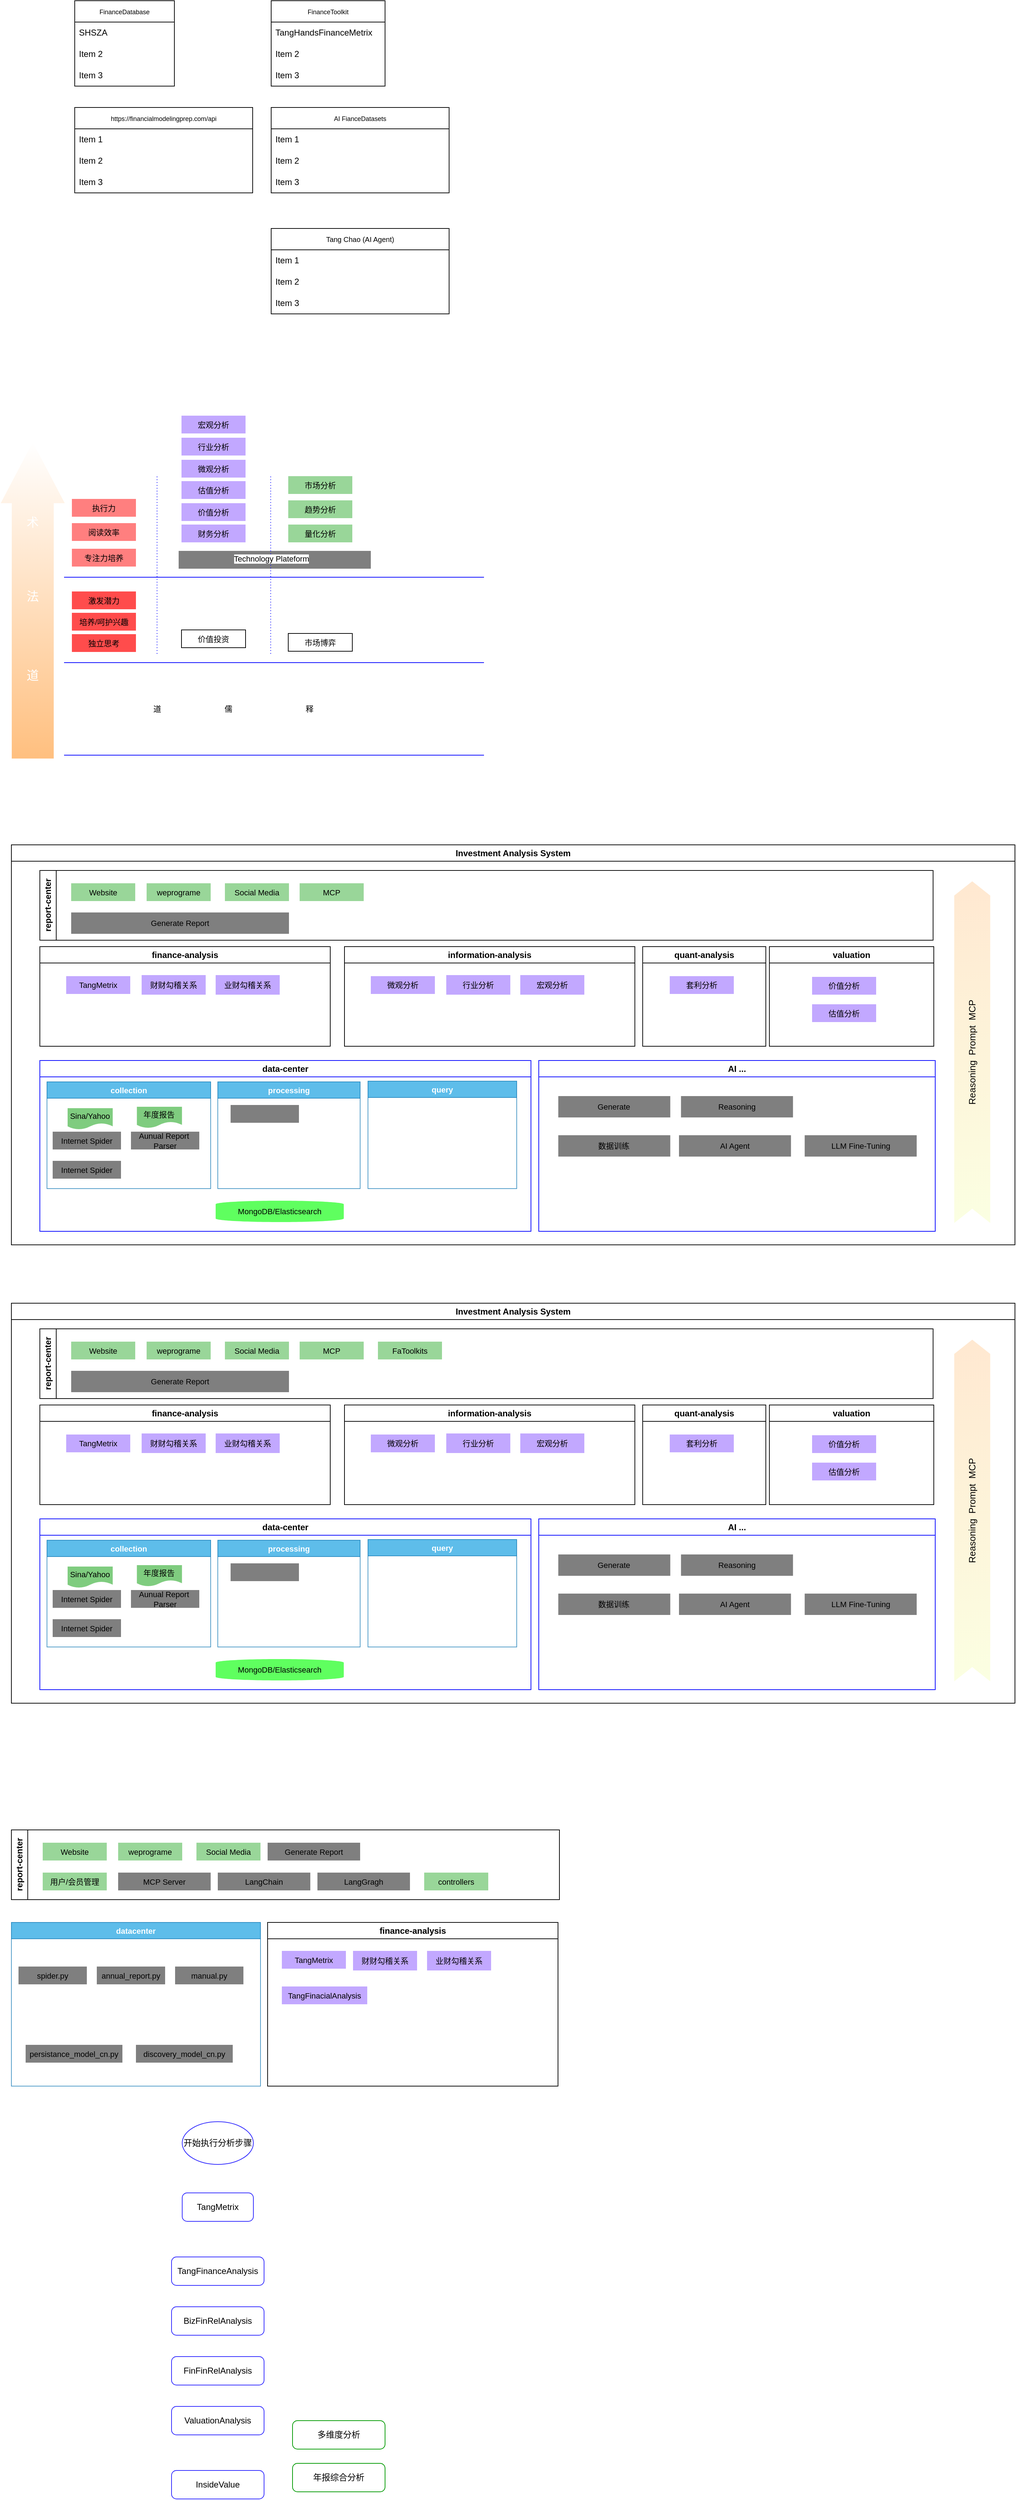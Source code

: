 <mxfile version="26.2.13">
  <diagram name="Page-1" id="p5Vlnfeph_4ecEH69Lou">
    <mxGraphModel dx="2068" dy="1209" grid="1" gridSize="10" guides="1" tooltips="1" connect="1" arrows="1" fold="1" page="1" pageScale="1" pageWidth="827" pageHeight="1169" math="0" shadow="0">
      <root>
        <mxCell id="0" />
        <mxCell id="1" parent="0" />
        <mxCell id="Bk_88yXPKeUc84P1oWuD-23" value="" style="shape=singleArrow;direction=north;whiteSpace=wrap;html=1;arrowWidth=0.655;arrowSize=0.193;gradientColor=#FF8000;gradientDirection=west;strokeColor=none;opacity=50;fontStyle=0;fontSize=11;" parent="1" vertex="1">
          <mxGeometry x="60" y="1030.25" width="90" height="444.5" as="geometry" />
        </mxCell>
        <mxCell id="jDIRBAOKGbZfVadsLhbx-2" value="&lt;span style=&quot;font-size: 9px; text-wrap-mode: nowrap;&quot;&gt;FinanceDatabase&lt;/span&gt;" style="swimlane;fontStyle=0;childLayout=stackLayout;horizontal=1;startSize=30;horizontalStack=0;resizeParent=1;resizeParentMax=0;resizeLast=0;collapsible=1;marginBottom=0;whiteSpace=wrap;html=1;" parent="1" vertex="1">
          <mxGeometry x="164" y="410" width="140" height="120" as="geometry" />
        </mxCell>
        <mxCell id="jDIRBAOKGbZfVadsLhbx-3" value="SHSZA" style="text;strokeColor=none;fillColor=none;align=left;verticalAlign=middle;spacingLeft=4;spacingRight=4;overflow=hidden;points=[[0,0.5],[1,0.5]];portConstraint=eastwest;rotatable=0;whiteSpace=wrap;html=1;" parent="jDIRBAOKGbZfVadsLhbx-2" vertex="1">
          <mxGeometry y="30" width="140" height="30" as="geometry" />
        </mxCell>
        <mxCell id="jDIRBAOKGbZfVadsLhbx-4" value="Item 2" style="text;strokeColor=none;fillColor=none;align=left;verticalAlign=middle;spacingLeft=4;spacingRight=4;overflow=hidden;points=[[0,0.5],[1,0.5]];portConstraint=eastwest;rotatable=0;whiteSpace=wrap;html=1;" parent="jDIRBAOKGbZfVadsLhbx-2" vertex="1">
          <mxGeometry y="60" width="140" height="30" as="geometry" />
        </mxCell>
        <mxCell id="jDIRBAOKGbZfVadsLhbx-5" value="Item 3" style="text;strokeColor=none;fillColor=none;align=left;verticalAlign=middle;spacingLeft=4;spacingRight=4;overflow=hidden;points=[[0,0.5],[1,0.5]];portConstraint=eastwest;rotatable=0;whiteSpace=wrap;html=1;" parent="jDIRBAOKGbZfVadsLhbx-2" vertex="1">
          <mxGeometry y="90" width="140" height="30" as="geometry" />
        </mxCell>
        <mxCell id="jDIRBAOKGbZfVadsLhbx-6" value="&lt;span style=&quot;font-size: 9px; text-wrap-mode: nowrap;&quot;&gt;FinanceToolkit&lt;/span&gt;" style="swimlane;fontStyle=0;childLayout=stackLayout;horizontal=1;startSize=30;horizontalStack=0;resizeParent=1;resizeParentMax=0;resizeLast=0;collapsible=1;marginBottom=0;whiteSpace=wrap;html=1;" parent="1" vertex="1">
          <mxGeometry x="440" y="410" width="160" height="120" as="geometry">
            <mxRectangle x="400" y="380" width="100" height="30" as="alternateBounds" />
          </mxGeometry>
        </mxCell>
        <mxCell id="jDIRBAOKGbZfVadsLhbx-7" value="TangHandsFinanceMetrix" style="text;strokeColor=none;fillColor=none;align=left;verticalAlign=middle;spacingLeft=4;spacingRight=4;overflow=hidden;points=[[0,0.5],[1,0.5]];portConstraint=eastwest;rotatable=0;whiteSpace=wrap;html=1;" parent="jDIRBAOKGbZfVadsLhbx-6" vertex="1">
          <mxGeometry y="30" width="160" height="30" as="geometry" />
        </mxCell>
        <mxCell id="jDIRBAOKGbZfVadsLhbx-8" value="Item 2" style="text;strokeColor=none;fillColor=none;align=left;verticalAlign=middle;spacingLeft=4;spacingRight=4;overflow=hidden;points=[[0,0.5],[1,0.5]];portConstraint=eastwest;rotatable=0;whiteSpace=wrap;html=1;" parent="jDIRBAOKGbZfVadsLhbx-6" vertex="1">
          <mxGeometry y="60" width="160" height="30" as="geometry" />
        </mxCell>
        <mxCell id="jDIRBAOKGbZfVadsLhbx-9" value="Item 3" style="text;strokeColor=none;fillColor=none;align=left;verticalAlign=middle;spacingLeft=4;spacingRight=4;overflow=hidden;points=[[0,0.5],[1,0.5]];portConstraint=eastwest;rotatable=0;whiteSpace=wrap;html=1;" parent="jDIRBAOKGbZfVadsLhbx-6" vertex="1">
          <mxGeometry y="90" width="160" height="30" as="geometry" />
        </mxCell>
        <mxCell id="jDIRBAOKGbZfVadsLhbx-10" value="&lt;span style=&quot;font-size: 9px;&quot;&gt;https://financialmodelingprep.com/api&lt;/span&gt;" style="swimlane;fontStyle=0;childLayout=stackLayout;horizontal=1;startSize=30;horizontalStack=0;resizeParent=1;resizeParentMax=0;resizeLast=0;collapsible=1;marginBottom=0;whiteSpace=wrap;html=1;" parent="1" vertex="1">
          <mxGeometry x="164" y="560" width="250" height="120" as="geometry" />
        </mxCell>
        <mxCell id="jDIRBAOKGbZfVadsLhbx-11" value="Item 1" style="text;strokeColor=none;fillColor=none;align=left;verticalAlign=middle;spacingLeft=4;spacingRight=4;overflow=hidden;points=[[0,0.5],[1,0.5]];portConstraint=eastwest;rotatable=0;whiteSpace=wrap;html=1;" parent="jDIRBAOKGbZfVadsLhbx-10" vertex="1">
          <mxGeometry y="30" width="250" height="30" as="geometry" />
        </mxCell>
        <mxCell id="jDIRBAOKGbZfVadsLhbx-12" value="Item 2" style="text;strokeColor=none;fillColor=none;align=left;verticalAlign=middle;spacingLeft=4;spacingRight=4;overflow=hidden;points=[[0,0.5],[1,0.5]];portConstraint=eastwest;rotatable=0;whiteSpace=wrap;html=1;" parent="jDIRBAOKGbZfVadsLhbx-10" vertex="1">
          <mxGeometry y="60" width="250" height="30" as="geometry" />
        </mxCell>
        <mxCell id="jDIRBAOKGbZfVadsLhbx-13" value="Item 3" style="text;strokeColor=none;fillColor=none;align=left;verticalAlign=middle;spacingLeft=4;spacingRight=4;overflow=hidden;points=[[0,0.5],[1,0.5]];portConstraint=eastwest;rotatable=0;whiteSpace=wrap;html=1;" parent="jDIRBAOKGbZfVadsLhbx-10" vertex="1">
          <mxGeometry y="90" width="250" height="30" as="geometry" />
        </mxCell>
        <mxCell id="1XMgweX60qowTHxkyROx-1" value="&lt;span style=&quot;font-size: 9px;&quot;&gt;AI FianceDatasets&lt;/span&gt;" style="swimlane;fontStyle=0;childLayout=stackLayout;horizontal=1;startSize=30;horizontalStack=0;resizeParent=1;resizeParentMax=0;resizeLast=0;collapsible=1;marginBottom=0;whiteSpace=wrap;html=1;" parent="1" vertex="1">
          <mxGeometry x="440" y="560" width="250" height="120" as="geometry" />
        </mxCell>
        <mxCell id="1XMgweX60qowTHxkyROx-2" value="Item 1" style="text;strokeColor=none;fillColor=none;align=left;verticalAlign=middle;spacingLeft=4;spacingRight=4;overflow=hidden;points=[[0,0.5],[1,0.5]];portConstraint=eastwest;rotatable=0;whiteSpace=wrap;html=1;" parent="1XMgweX60qowTHxkyROx-1" vertex="1">
          <mxGeometry y="30" width="250" height="30" as="geometry" />
        </mxCell>
        <mxCell id="1XMgweX60qowTHxkyROx-3" value="Item 2" style="text;strokeColor=none;fillColor=none;align=left;verticalAlign=middle;spacingLeft=4;spacingRight=4;overflow=hidden;points=[[0,0.5],[1,0.5]];portConstraint=eastwest;rotatable=0;whiteSpace=wrap;html=1;" parent="1XMgweX60qowTHxkyROx-1" vertex="1">
          <mxGeometry y="60" width="250" height="30" as="geometry" />
        </mxCell>
        <mxCell id="1XMgweX60qowTHxkyROx-4" value="Item 3" style="text;strokeColor=none;fillColor=none;align=left;verticalAlign=middle;spacingLeft=4;spacingRight=4;overflow=hidden;points=[[0,0.5],[1,0.5]];portConstraint=eastwest;rotatable=0;whiteSpace=wrap;html=1;" parent="1XMgweX60qowTHxkyROx-1" vertex="1">
          <mxGeometry y="90" width="250" height="30" as="geometry" />
        </mxCell>
        <mxCell id="1XMgweX60qowTHxkyROx-5" value="&lt;font size=&quot;1&quot;&gt;Tang Chao (AI Agent)&lt;/font&gt;" style="swimlane;fontStyle=0;childLayout=stackLayout;horizontal=1;startSize=30;horizontalStack=0;resizeParent=1;resizeParentMax=0;resizeLast=0;collapsible=1;marginBottom=0;whiteSpace=wrap;html=1;" parent="1" vertex="1">
          <mxGeometry x="440" y="730" width="250" height="120" as="geometry" />
        </mxCell>
        <mxCell id="1XMgweX60qowTHxkyROx-6" value="Item 1" style="text;strokeColor=none;fillColor=none;align=left;verticalAlign=middle;spacingLeft=4;spacingRight=4;overflow=hidden;points=[[0,0.5],[1,0.5]];portConstraint=eastwest;rotatable=0;whiteSpace=wrap;html=1;" parent="1XMgweX60qowTHxkyROx-5" vertex="1">
          <mxGeometry y="30" width="250" height="30" as="geometry" />
        </mxCell>
        <mxCell id="1XMgweX60qowTHxkyROx-7" value="Item 2" style="text;strokeColor=none;fillColor=none;align=left;verticalAlign=middle;spacingLeft=4;spacingRight=4;overflow=hidden;points=[[0,0.5],[1,0.5]];portConstraint=eastwest;rotatable=0;whiteSpace=wrap;html=1;" parent="1XMgweX60qowTHxkyROx-5" vertex="1">
          <mxGeometry y="60" width="250" height="30" as="geometry" />
        </mxCell>
        <mxCell id="1XMgweX60qowTHxkyROx-8" value="Item 3" style="text;strokeColor=none;fillColor=none;align=left;verticalAlign=middle;spacingLeft=4;spacingRight=4;overflow=hidden;points=[[0,0.5],[1,0.5]];portConstraint=eastwest;rotatable=0;whiteSpace=wrap;html=1;" parent="1XMgweX60qowTHxkyROx-5" vertex="1">
          <mxGeometry y="90" width="250" height="30" as="geometry" />
        </mxCell>
        <mxCell id="Bk_88yXPKeUc84P1oWuD-1" value="" style="endArrow=none;html=1;rounded=0;strokeColor=#0000FF;fontStyle=0;fontSize=11;" parent="1" edge="1">
          <mxGeometry width="50" height="50" relative="1" as="geometry">
            <mxPoint x="149" y="1220" as="sourcePoint" />
            <mxPoint x="739" y="1220" as="targetPoint" />
          </mxGeometry>
        </mxCell>
        <mxCell id="Bk_88yXPKeUc84P1oWuD-2" value="" style="endArrow=none;html=1;rounded=0;strokeColor=#0000FF;fontStyle=0;fontSize=11;" parent="1" edge="1">
          <mxGeometry width="50" height="50" relative="1" as="geometry">
            <mxPoint x="149" y="1340" as="sourcePoint" />
            <mxPoint x="739" y="1340" as="targetPoint" />
          </mxGeometry>
        </mxCell>
        <mxCell id="Bk_88yXPKeUc84P1oWuD-3" value="" style="endArrow=none;html=1;rounded=0;strokeColor=#0000FF;fontStyle=0;fontSize=11;" parent="1" edge="1">
          <mxGeometry width="50" height="50" relative="1" as="geometry">
            <mxPoint x="149" y="1470" as="sourcePoint" />
            <mxPoint x="739" y="1470" as="targetPoint" />
          </mxGeometry>
        </mxCell>
        <mxCell id="Bk_88yXPKeUc84P1oWuD-4" value="道" style="text;html=1;align=center;verticalAlign=middle;whiteSpace=wrap;rounded=0;fontSize=17;fontStyle=0;fontColor=#FFFFFF;" parent="1" vertex="1">
          <mxGeometry x="75" y="1343.75" width="60" height="30" as="geometry" />
        </mxCell>
        <mxCell id="Bk_88yXPKeUc84P1oWuD-5" value="法" style="text;html=1;align=center;verticalAlign=middle;whiteSpace=wrap;rounded=0;fontSize=17;fontStyle=0;fontColor=#FFFFFF;" parent="1" vertex="1">
          <mxGeometry x="75" y="1232.75" width="60" height="30" as="geometry" />
        </mxCell>
        <mxCell id="Bk_88yXPKeUc84P1oWuD-6" value="术" style="text;html=1;align=center;verticalAlign=middle;whiteSpace=wrap;rounded=0;fontSize=17;fontStyle=0;fontColor=#FFFFFF;" parent="1" vertex="1">
          <mxGeometry x="75" y="1128.75" width="60" height="30" as="geometry" />
        </mxCell>
        <mxCell id="Bk_88yXPKeUc84P1oWuD-7" value="独立思考" style="rounded=0;whiteSpace=wrap;html=1;strokeColor=none;fillColor=#FF0000;gradientColor=none;glass=0;shadow=0;opacity=70;fontStyle=0;fontSize=11;" parent="1" vertex="1">
          <mxGeometry x="160" y="1300" width="90" height="25" as="geometry" />
        </mxCell>
        <mxCell id="Bk_88yXPKeUc84P1oWuD-8" value="价值投资" style="rounded=0;whiteSpace=wrap;html=1;fontStyle=0;fontSize=11;" parent="1" vertex="1">
          <mxGeometry x="314" y="1294" width="90" height="25" as="geometry" />
        </mxCell>
        <mxCell id="Bk_88yXPKeUc84P1oWuD-9" value="市场博弈" style="rounded=0;whiteSpace=wrap;html=1;fontStyle=0;fontSize=11;" parent="1" vertex="1">
          <mxGeometry x="464" y="1299" width="90" height="25" as="geometry" />
        </mxCell>
        <mxCell id="Bk_88yXPKeUc84P1oWuD-10" value="道" style="text;html=1;align=center;verticalAlign=middle;whiteSpace=wrap;rounded=0;fontStyle=0;fontSize=11;" parent="1" vertex="1">
          <mxGeometry x="250" y="1390" width="60" height="30" as="geometry" />
        </mxCell>
        <mxCell id="Bk_88yXPKeUc84P1oWuD-11" value="培养/呵护兴趣" style="rounded=0;whiteSpace=wrap;html=1;strokeColor=none;fillColor=#FF0000;gradientColor=none;glass=0;shadow=0;opacity=70;fontStyle=0;fontSize=11;" parent="1" vertex="1">
          <mxGeometry x="160" y="1270" width="90" height="25" as="geometry" />
        </mxCell>
        <mxCell id="Bk_88yXPKeUc84P1oWuD-12" value="激发潜力" style="rounded=0;whiteSpace=wrap;html=1;strokeColor=none;fillColor=#FF0000;gradientColor=none;glass=0;shadow=0;opacity=70;fontStyle=0;fontSize=11;" parent="1" vertex="1">
          <mxGeometry x="160" y="1240" width="90" height="25" as="geometry" />
        </mxCell>
        <mxCell id="Bk_88yXPKeUc84P1oWuD-13" value="儒" style="text;html=1;align=center;verticalAlign=middle;whiteSpace=wrap;rounded=0;fontStyle=0;fontSize=11;" parent="1" vertex="1">
          <mxGeometry x="350" y="1390" width="60" height="30" as="geometry" />
        </mxCell>
        <mxCell id="Bk_88yXPKeUc84P1oWuD-14" value="释" style="text;html=1;align=center;verticalAlign=middle;whiteSpace=wrap;rounded=0;fontStyle=0;fontSize=11;" parent="1" vertex="1">
          <mxGeometry x="464" y="1390" width="60" height="30" as="geometry" />
        </mxCell>
        <mxCell id="Bk_88yXPKeUc84P1oWuD-15" value="财务分析" style="rounded=0;whiteSpace=wrap;html=1;fillColor=light-dark(#6726FF,#36210A);strokeColor=none;opacity=40;fontStyle=0;fontSize=11;" parent="1" vertex="1">
          <mxGeometry x="314" y="1146" width="90" height="25" as="geometry" />
        </mxCell>
        <mxCell id="Bk_88yXPKeUc84P1oWuD-16" value="量化分析" style="rounded=0;whiteSpace=wrap;html=1;fillColor=#009900;opacity=40;strokeColor=none;fontStyle=0;fontSize=11;" parent="1" vertex="1">
          <mxGeometry x="464" y="1146" width="90" height="25" as="geometry" />
        </mxCell>
        <mxCell id="Bk_88yXPKeUc84P1oWuD-17" value="" style="rounded=0;whiteSpace=wrap;html=1;fillColor=light-dark(#6726FF,#36210A);strokeColor=none;fillStyle=hatch;gradientColor=#1CFF1C;gradientDirection=east;shadow=0;glass=0;opacity=50;fontStyle=0;fontSize=11;" parent="1" vertex="1">
          <mxGeometry x="310" y="1183" width="270" height="25" as="geometry" />
        </mxCell>
        <mxCell id="Bk_88yXPKeUc84P1oWuD-24" value="专注力培养" style="rounded=0;whiteSpace=wrap;html=1;fillColor=#FF0000;opacity=50;strokeColor=none;fontStyle=0;fontSize=11;" parent="1" vertex="1">
          <mxGeometry x="160" y="1180" width="90" height="25" as="geometry" />
        </mxCell>
        <mxCell id="Bk_88yXPKeUc84P1oWuD-25" value="阅读效率" style="rounded=0;whiteSpace=wrap;html=1;fillColor=#FF0000;opacity=50;strokeColor=none;fontStyle=0;fontSize=11;" parent="1" vertex="1">
          <mxGeometry x="160" y="1144" width="90" height="25" as="geometry" />
        </mxCell>
        <mxCell id="Bk_88yXPKeUc84P1oWuD-26" value="执行力" style="rounded=0;whiteSpace=wrap;html=1;fillColor=#FF0000;opacity=50;strokeColor=none;fontStyle=0;fontSize=11;" parent="1" vertex="1">
          <mxGeometry x="160" y="1110" width="90" height="25" as="geometry" />
        </mxCell>
        <mxCell id="Bk_88yXPKeUc84P1oWuD-27" value="" style="endArrow=none;dashed=1;html=1;dashPattern=1 3;strokeWidth=1;rounded=0;strokeColor=#0000FF;fontStyle=0;fontSize=11;" parent="1" edge="1">
          <mxGeometry width="50" height="50" relative="1" as="geometry">
            <mxPoint x="279.66" y="1327.5" as="sourcePoint" />
            <mxPoint x="279.66" y="1077.5" as="targetPoint" />
          </mxGeometry>
        </mxCell>
        <mxCell id="Bk_88yXPKeUc84P1oWuD-28" value="" style="endArrow=none;dashed=1;html=1;dashPattern=1 3;strokeWidth=1;rounded=0;strokeColor=#0000FF;fontStyle=0;fontSize=11;" parent="1" edge="1">
          <mxGeometry width="50" height="50" relative="1" as="geometry">
            <mxPoint x="439.31" y="1327.5" as="sourcePoint" />
            <mxPoint x="439.31" y="1077.5" as="targetPoint" />
          </mxGeometry>
        </mxCell>
        <mxCell id="IyMk_cdRtKEO3zTmNwAs-25" value="Technology Plateform" style="edgeLabel;html=1;align=center;verticalAlign=middle;resizable=0;points=[];" parent="Bk_88yXPKeUc84P1oWuD-28" connectable="0" vertex="1">
          <mxGeometry x="0.072" relative="1" as="geometry">
            <mxPoint as="offset" />
          </mxGeometry>
        </mxCell>
        <mxCell id="Bk_88yXPKeUc84P1oWuD-29" value="行业分析" style="rounded=0;whiteSpace=wrap;html=1;fillColor=light-dark(#6726FF,#36210A);strokeColor=none;opacity=40;fontStyle=0;fontSize=11;" parent="1" vertex="1">
          <mxGeometry x="314" y="1024" width="90" height="25" as="geometry" />
        </mxCell>
        <mxCell id="Bk_88yXPKeUc84P1oWuD-30" value="宏观分析" style="rounded=0;whiteSpace=wrap;html=1;fillColor=light-dark(#6726FF,#36210A);strokeColor=none;opacity=40;fontStyle=0;fontSize=11;" parent="1" vertex="1">
          <mxGeometry x="314" y="993" width="90" height="25" as="geometry" />
        </mxCell>
        <mxCell id="Bk_88yXPKeUc84P1oWuD-31" value="趋势分析" style="rounded=0;whiteSpace=wrap;html=1;fillColor=#009900;opacity=40;strokeColor=none;fontStyle=0;fontSize=11;" parent="1" vertex="1">
          <mxGeometry x="464" y="1112" width="90" height="25" as="geometry" />
        </mxCell>
        <mxCell id="Bk_88yXPKeUc84P1oWuD-32" value="市场分析" style="rounded=0;whiteSpace=wrap;html=1;fillColor=#009900;opacity=40;strokeColor=none;fontStyle=0;fontSize=11;" parent="1" vertex="1">
          <mxGeometry x="464" y="1078" width="90" height="25" as="geometry" />
        </mxCell>
        <mxCell id="Bk_88yXPKeUc84P1oWuD-51" value="微观分析" style="rounded=0;whiteSpace=wrap;html=1;fillColor=light-dark(#6726FF,#36210A);strokeColor=none;opacity=40;fontStyle=0;fontSize=11;" parent="1" vertex="1">
          <mxGeometry x="314" y="1055" width="90" height="25" as="geometry" />
        </mxCell>
        <mxCell id="Bk_88yXPKeUc84P1oWuD-67" value="Investment Analysis System" style="swimlane;whiteSpace=wrap;html=1;" parent="1" vertex="1">
          <mxGeometry x="75" y="1596" width="1410" height="562" as="geometry" />
        </mxCell>
        <mxCell id="m-x8vJIEFheed7pQBSyN-6" value="" style="group" parent="Bk_88yXPKeUc84P1oWuD-67" connectable="0" vertex="1">
          <mxGeometry x="741" y="303" width="557" height="240" as="geometry" />
        </mxCell>
        <mxCell id="m-x8vJIEFheed7pQBSyN-5" value="AI ..." style="swimlane;whiteSpace=wrap;html=1;strokeColor=#0000FF;" parent="m-x8vJIEFheed7pQBSyN-6" vertex="1">
          <mxGeometry width="557" height="240" as="geometry" />
        </mxCell>
        <mxCell id="Bk_88yXPKeUc84P1oWuD-69" value="数据训练" style="rounded=0;whiteSpace=wrap;html=1;fillColor=light-dark(#6726FF,#36210A);strokeColor=none;fillStyle=hatch;gradientColor=#1CFF1C;gradientDirection=east;shadow=0;glass=0;opacity=50;fontSize=11;" parent="m-x8vJIEFheed7pQBSyN-5" vertex="1">
          <mxGeometry x="27.402" y="105" width="157.359" height="30" as="geometry" />
        </mxCell>
        <mxCell id="Bk_88yXPKeUc84P1oWuD-68" value="LLM Fine-Tuning" style="rounded=0;whiteSpace=wrap;html=1;fillColor=light-dark(#6726FF,#36210A);strokeColor=none;fillStyle=hatch;gradientColor=#1CFF1C;gradientDirection=east;shadow=0;glass=0;opacity=50;fontSize=11;" parent="m-x8vJIEFheed7pQBSyN-5" vertex="1">
          <mxGeometry x="373.598" y="105" width="157.359" height="30" as="geometry" />
        </mxCell>
        <mxCell id="Bk_88yXPKeUc84P1oWuD-70" value="AI Agent" style="rounded=0;whiteSpace=wrap;html=1;fillColor=light-dark(#6726FF,#36210A);strokeColor=none;fillStyle=hatch;gradientColor=#1CFF1C;gradientDirection=east;shadow=0;glass=0;opacity=50;fontSize=11;" parent="m-x8vJIEFheed7pQBSyN-5" vertex="1">
          <mxGeometry x="196.988" y="105" width="157.359" height="30" as="geometry" />
        </mxCell>
        <mxCell id="IyMk_cdRtKEO3zTmNwAs-26" value="Generate" style="rounded=0;whiteSpace=wrap;html=1;fillColor=light-dark(#6726FF,#36210A);strokeColor=none;fillStyle=hatch;gradientColor=#1CFF1C;gradientDirection=east;shadow=0;glass=0;opacity=50;fontSize=11;" parent="m-x8vJIEFheed7pQBSyN-5" vertex="1">
          <mxGeometry x="27.402" y="50" width="157.359" height="30" as="geometry" />
        </mxCell>
        <mxCell id="IyMk_cdRtKEO3zTmNwAs-27" value="Reasoning" style="rounded=0;whiteSpace=wrap;html=1;fillColor=light-dark(#6726FF,#36210A);strokeColor=none;fillStyle=hatch;gradientColor=#1CFF1C;gradientDirection=east;shadow=0;glass=0;opacity=50;fontSize=11;" parent="m-x8vJIEFheed7pQBSyN-5" vertex="1">
          <mxGeometry x="199.814" y="50" width="157.359" height="30" as="geometry" />
        </mxCell>
        <mxCell id="IyMk_cdRtKEO3zTmNwAs-17" value="data-center" style="swimlane;whiteSpace=wrap;html=1;strokeColor=#0000FF;" parent="Bk_88yXPKeUc84P1oWuD-67" vertex="1">
          <mxGeometry x="40" y="303" width="690" height="240" as="geometry" />
        </mxCell>
        <mxCell id="m-x8vJIEFheed7pQBSyN-3" value="MongoDB/Elasticsearch" style="strokeWidth=2;html=1;shape=mxgraph.flowchart.database;whiteSpace=wrap;fontSize=11;strokeColor=none;fillColor=#1CFF1C;opacity=70;" parent="IyMk_cdRtKEO3zTmNwAs-17" vertex="1">
          <mxGeometry x="247" y="197" width="180" height="30" as="geometry" />
        </mxCell>
        <mxCell id="IyMk_cdRtKEO3zTmNwAs-21" value="collection" style="swimlane;whiteSpace=wrap;html=1;fontSize=11;fillColor=#1ba1e2;fontColor=#ffffff;strokeColor=#006EAF;opacity=70;" parent="IyMk_cdRtKEO3zTmNwAs-17" vertex="1">
          <mxGeometry x="10" y="30" width="230" height="150" as="geometry" />
        </mxCell>
        <mxCell id="Bk_88yXPKeUc84P1oWuD-71" value="Internet Spider" style="rounded=0;whiteSpace=wrap;html=1;fillColor=light-dark(#1CFF1C,#36210A);strokeColor=none;fillStyle=hatch;gradientColor=#1CFF1C;gradientDirection=east;shadow=0;glass=0;opacity=50;fontSize=11;" parent="IyMk_cdRtKEO3zTmNwAs-21" vertex="1">
          <mxGeometry x="8" y="70" width="96" height="25" as="geometry" />
        </mxCell>
        <mxCell id="m-x8vJIEFheed7pQBSyN-4" value="Aunual Report&amp;nbsp; Parser" style="rounded=0;whiteSpace=wrap;html=1;fillColor=light-dark(#1CFF1C,#36210A);strokeColor=none;fillStyle=hatch;gradientColor=#1CFF1C;gradientDirection=east;shadow=0;glass=0;opacity=50;fontSize=11;" parent="IyMk_cdRtKEO3zTmNwAs-21" vertex="1">
          <mxGeometry x="118" y="70" width="96" height="25" as="geometry" />
        </mxCell>
        <mxCell id="IyMk_cdRtKEO3zTmNwAs-46" value="年度报告" style="shape=document;whiteSpace=wrap;html=1;boundedLbl=1;fillColor=#009900;opacity=50;strokeColor=none;fontSize=11;" parent="IyMk_cdRtKEO3zTmNwAs-21" vertex="1">
          <mxGeometry x="126.31" y="35" width="63.37" height="30" as="geometry" />
        </mxCell>
        <mxCell id="IyMk_cdRtKEO3zTmNwAs-47" value="Sina/Yahoo" style="shape=document;whiteSpace=wrap;html=1;boundedLbl=1;fillColor=#009900;opacity=50;strokeColor=none;fontSize=11;" parent="IyMk_cdRtKEO3zTmNwAs-21" vertex="1">
          <mxGeometry x="29" y="37" width="63.37" height="30" as="geometry" />
        </mxCell>
        <mxCell id="lODI_LCQCqKuqJK-55px-3" value="Internet Spider" style="rounded=0;whiteSpace=wrap;html=1;fillColor=light-dark(#1CFF1C,#36210A);strokeColor=none;fillStyle=hatch;gradientColor=#1CFF1C;gradientDirection=east;shadow=0;glass=0;opacity=50;fontSize=11;" parent="IyMk_cdRtKEO3zTmNwAs-21" vertex="1">
          <mxGeometry x="8" y="111" width="96" height="25" as="geometry" />
        </mxCell>
        <mxCell id="IyMk_cdRtKEO3zTmNwAs-22" value="processing" style="swimlane;whiteSpace=wrap;html=1;fontSize=11;fillColor=#1ba1e2;fontColor=#ffffff;strokeColor=#006EAF;opacity=70;" parent="IyMk_cdRtKEO3zTmNwAs-17" vertex="1">
          <mxGeometry x="250" y="30" width="200" height="150" as="geometry" />
        </mxCell>
        <mxCell id="IyMk_cdRtKEO3zTmNwAs-28" value="" style="rounded=0;whiteSpace=wrap;html=1;fillColor=light-dark(#1CFF1C,#36210A);strokeColor=none;fillStyle=hatch;gradientColor=#1CFF1C;gradientDirection=east;shadow=0;glass=0;opacity=50;fontSize=11;" parent="IyMk_cdRtKEO3zTmNwAs-22" vertex="1">
          <mxGeometry x="18" y="32.5" width="96" height="25" as="geometry" />
        </mxCell>
        <mxCell id="IyMk_cdRtKEO3zTmNwAs-23" value="query" style="swimlane;whiteSpace=wrap;html=1;fontSize=11;fillColor=#1ba1e2;fontColor=#ffffff;strokeColor=#006EAF;opacity=70;" parent="IyMk_cdRtKEO3zTmNwAs-17" vertex="1">
          <mxGeometry x="461" y="29" width="209" height="151" as="geometry" />
        </mxCell>
        <mxCell id="IyMk_cdRtKEO3zTmNwAs-29" value="finance-analysis" style="swimlane;whiteSpace=wrap;html=1;" parent="Bk_88yXPKeUc84P1oWuD-67" vertex="1">
          <mxGeometry x="40" y="143" width="408" height="140" as="geometry" />
        </mxCell>
        <mxCell id="IyMk_cdRtKEO3zTmNwAs-49" value="information-analysis" style="swimlane;whiteSpace=wrap;html=1;" parent="Bk_88yXPKeUc84P1oWuD-67" vertex="1">
          <mxGeometry x="468" y="143" width="408" height="140" as="geometry" />
        </mxCell>
        <mxCell id="IyMk_cdRtKEO3zTmNwAs-59" value="Reasoning&amp;nbsp; Prompt&amp;nbsp; MCP" style="shape=step;perimeter=stepPerimeter;whiteSpace=wrap;html=1;fixedSize=1;rotation=-90;strokeColor=none;gradientColor=#FFB366;gradientDirection=east;fillColor=#F2FF9E;opacity=30;fontSize=13;" parent="Bk_88yXPKeUc84P1oWuD-67" vertex="1">
          <mxGeometry x="1110" y="266" width="480" height="50.56" as="geometry" />
        </mxCell>
        <mxCell id="IyMk_cdRtKEO3zTmNwAs-61" value="report-center" style="swimlane;horizontal=0;whiteSpace=wrap;html=1;" parent="Bk_88yXPKeUc84P1oWuD-67" vertex="1">
          <mxGeometry x="40" y="36" width="1255" height="98" as="geometry" />
        </mxCell>
        <mxCell id="IyMk_cdRtKEO3zTmNwAs-62" value="Website" style="rounded=0;whiteSpace=wrap;html=1;fillColor=#009900;opacity=40;strokeColor=none;fontStyle=0;fontSize=11;" parent="IyMk_cdRtKEO3zTmNwAs-61" vertex="1">
          <mxGeometry x="44" y="18" width="90" height="25" as="geometry" />
        </mxCell>
        <mxCell id="IyMk_cdRtKEO3zTmNwAs-63" value="weprograme" style="rounded=0;whiteSpace=wrap;html=1;fillColor=#009900;opacity=40;strokeColor=none;fontStyle=0;fontSize=11;" parent="IyMk_cdRtKEO3zTmNwAs-61" vertex="1">
          <mxGeometry x="150" y="18" width="90" height="25" as="geometry" />
        </mxCell>
        <mxCell id="IyMk_cdRtKEO3zTmNwAs-64" value="Social Media" style="rounded=0;whiteSpace=wrap;html=1;fillColor=#009900;opacity=40;strokeColor=none;fontStyle=0;fontSize=11;" parent="IyMk_cdRtKEO3zTmNwAs-61" vertex="1">
          <mxGeometry x="260" y="18" width="90" height="25" as="geometry" />
        </mxCell>
        <mxCell id="IyMk_cdRtKEO3zTmNwAs-66" value="Generate Report" style="rounded=0;whiteSpace=wrap;html=1;fillColor=light-dark(#6726FF,#36210A);strokeColor=none;fillStyle=hatch;gradientColor=#1CFF1C;gradientDirection=east;shadow=0;glass=0;opacity=50;fontSize=11;" parent="IyMk_cdRtKEO3zTmNwAs-61" vertex="1">
          <mxGeometry x="44" y="59" width="306" height="30" as="geometry" />
        </mxCell>
        <mxCell id="IFDA3BAnTECOom1gDN8Y-18" value="MCP" style="rounded=0;whiteSpace=wrap;html=1;fillColor=#009900;opacity=40;strokeColor=none;fontStyle=0;fontSize=11;" parent="IyMk_cdRtKEO3zTmNwAs-61" vertex="1">
          <mxGeometry x="365" y="18" width="90" height="25" as="geometry" />
        </mxCell>
        <mxCell id="IyMk_cdRtKEO3zTmNwAs-54" value="quant-analysis" style="swimlane;whiteSpace=wrap;html=1;" parent="Bk_88yXPKeUc84P1oWuD-67" vertex="1">
          <mxGeometry x="887" y="143" width="173" height="140" as="geometry" />
        </mxCell>
        <mxCell id="IyMk_cdRtKEO3zTmNwAs-30" value="TangMetrix" style="rounded=0;whiteSpace=wrap;html=1;fillColor=light-dark(#6726FF,#36210A);strokeColor=none;opacity=40;fontStyle=0;fontSize=11;" parent="IyMk_cdRtKEO3zTmNwAs-54" vertex="1">
          <mxGeometry x="-810" y="41.5" width="90" height="25" as="geometry" />
        </mxCell>
        <mxCell id="IyMk_cdRtKEO3zTmNwAs-41" value="财财勾稽关系" style="rounded=0;whiteSpace=wrap;html=1;fillColor=light-dark(#6726FF,#36210A);strokeColor=none;opacity=40;fontStyle=0;fontSize=11;" parent="IyMk_cdRtKEO3zTmNwAs-54" vertex="1">
          <mxGeometry x="-704" y="40" width="90" height="27.5" as="geometry" />
        </mxCell>
        <mxCell id="IyMk_cdRtKEO3zTmNwAs-45" value="业财勾稽关系" style="rounded=0;whiteSpace=wrap;html=1;fillColor=light-dark(#6726FF,#36210A);strokeColor=none;opacity=40;fontStyle=0;fontSize=11;" parent="IyMk_cdRtKEO3zTmNwAs-54" vertex="1">
          <mxGeometry x="-600" y="40" width="90" height="27.5" as="geometry" />
        </mxCell>
        <mxCell id="IyMk_cdRtKEO3zTmNwAs-50" value="微观分析" style="rounded=0;whiteSpace=wrap;html=1;fillColor=light-dark(#6726FF,#36210A);strokeColor=none;opacity=40;fontStyle=0;fontSize=11;" parent="IyMk_cdRtKEO3zTmNwAs-54" vertex="1">
          <mxGeometry x="-382" y="41.5" width="90" height="25" as="geometry" />
        </mxCell>
        <mxCell id="IyMk_cdRtKEO3zTmNwAs-51" value="行业分析" style="rounded=0;whiteSpace=wrap;html=1;fillColor=light-dark(#6726FF,#36210A);strokeColor=none;opacity=40;fontStyle=0;fontSize=11;" parent="IyMk_cdRtKEO3zTmNwAs-54" vertex="1">
          <mxGeometry x="-276" y="40" width="90" height="27.5" as="geometry" />
        </mxCell>
        <mxCell id="IyMk_cdRtKEO3zTmNwAs-52" value="宏观分析" style="rounded=0;whiteSpace=wrap;html=1;fillColor=light-dark(#6726FF,#36210A);strokeColor=none;opacity=40;fontStyle=0;fontSize=11;" parent="IyMk_cdRtKEO3zTmNwAs-54" vertex="1">
          <mxGeometry x="-172" y="40" width="90" height="27.5" as="geometry" />
        </mxCell>
        <mxCell id="IyMk_cdRtKEO3zTmNwAs-55" value="套利分析" style="rounded=0;whiteSpace=wrap;html=1;fillColor=light-dark(#6726FF,#36210A);strokeColor=none;opacity=40;fontStyle=0;fontSize=11;" parent="IyMk_cdRtKEO3zTmNwAs-54" vertex="1">
          <mxGeometry x="38" y="41.5" width="90" height="25" as="geometry" />
        </mxCell>
        <mxCell id="IyMk_cdRtKEO3zTmNwAs-85" value="valuation" style="swimlane;whiteSpace=wrap;html=1;" parent="Bk_88yXPKeUc84P1oWuD-67" vertex="1">
          <mxGeometry x="1065" y="143" width="231" height="140" as="geometry" />
        </mxCell>
        <mxCell id="IyMk_cdRtKEO3zTmNwAs-92" value="价值分析" style="rounded=0;whiteSpace=wrap;html=1;fillColor=light-dark(#6726FF,#36210A);strokeColor=none;opacity=40;fontStyle=0;fontSize=11;" parent="IyMk_cdRtKEO3zTmNwAs-85" vertex="1">
          <mxGeometry x="60" y="42.5" width="90" height="25" as="geometry" />
        </mxCell>
        <mxCell id="lODI_LCQCqKuqJK-55px-4" value="估值分析" style="rounded=0;whiteSpace=wrap;html=1;fillColor=light-dark(#6726FF,#36210A);strokeColor=none;opacity=40;fontStyle=0;fontSize=11;" parent="IyMk_cdRtKEO3zTmNwAs-85" vertex="1">
          <mxGeometry x="60" y="81" width="90" height="25" as="geometry" />
        </mxCell>
        <mxCell id="lODI_LCQCqKuqJK-55px-1" value="价值分析" style="rounded=0;whiteSpace=wrap;html=1;fillColor=light-dark(#6726FF,#36210A);strokeColor=none;opacity=40;fontStyle=0;fontSize=11;" parent="1" vertex="1">
          <mxGeometry x="314" y="1116" width="90" height="25" as="geometry" />
        </mxCell>
        <mxCell id="lODI_LCQCqKuqJK-55px-2" value="估值分析" style="rounded=0;whiteSpace=wrap;html=1;fillColor=light-dark(#6726FF,#36210A);strokeColor=none;opacity=40;fontStyle=0;fontSize=11;" parent="1" vertex="1">
          <mxGeometry x="314" y="1085" width="90" height="25" as="geometry" />
        </mxCell>
        <mxCell id="lODI_LCQCqKuqJK-55px-5" value="datacenter" style="swimlane;whiteSpace=wrap;html=1;fontSize=11;fillColor=#1ba1e2;fontColor=#ffffff;strokeColor=#006EAF;opacity=70;" parent="1" vertex="1">
          <mxGeometry x="75" y="3110" width="350" height="230" as="geometry" />
        </mxCell>
        <mxCell id="lODI_LCQCqKuqJK-55px-11" value="persistance_model_cn.py" style="rounded=0;whiteSpace=wrap;html=1;fillColor=light-dark(#1CFF1C,#36210A);strokeColor=none;fillStyle=hatch;gradientColor=#1CFF1C;gradientDirection=east;shadow=0;glass=0;opacity=50;fontSize=11;" parent="lODI_LCQCqKuqJK-55px-5" vertex="1">
          <mxGeometry x="20" y="172" width="136" height="25" as="geometry" />
        </mxCell>
        <mxCell id="lODI_LCQCqKuqJK-55px-12" value="spider.py" style="rounded=0;whiteSpace=wrap;html=1;fillColor=light-dark(#1CFF1C,#36210A);strokeColor=none;fillStyle=hatch;gradientColor=#1CFF1C;gradientDirection=east;shadow=0;glass=0;opacity=50;fontSize=11;" parent="lODI_LCQCqKuqJK-55px-5" vertex="1">
          <mxGeometry x="10" y="62" width="96" height="25" as="geometry" />
        </mxCell>
        <mxCell id="lODI_LCQCqKuqJK-55px-13" value="annual_report.py" style="rounded=0;whiteSpace=wrap;html=1;fillColor=light-dark(#1CFF1C,#36210A);strokeColor=none;fillStyle=hatch;gradientColor=#1CFF1C;gradientDirection=east;shadow=0;glass=0;opacity=50;fontSize=11;" parent="lODI_LCQCqKuqJK-55px-5" vertex="1">
          <mxGeometry x="120" y="62" width="96" height="25" as="geometry" />
        </mxCell>
        <mxCell id="lODI_LCQCqKuqJK-55px-14" value="manual.py" style="rounded=0;whiteSpace=wrap;html=1;fillColor=light-dark(#1CFF1C,#36210A);strokeColor=none;fillStyle=hatch;gradientColor=#1CFF1C;gradientDirection=east;shadow=0;glass=0;opacity=50;fontSize=11;" parent="lODI_LCQCqKuqJK-55px-5" vertex="1">
          <mxGeometry x="230" y="62" width="96" height="25" as="geometry" />
        </mxCell>
        <mxCell id="IFDA3BAnTECOom1gDN8Y-2" value="discovery_model_cn.py" style="rounded=0;whiteSpace=wrap;html=1;fillColor=light-dark(#1CFF1C,#36210A);strokeColor=none;fillStyle=hatch;gradientColor=#1CFF1C;gradientDirection=east;shadow=0;glass=0;opacity=50;fontSize=11;" parent="lODI_LCQCqKuqJK-55px-5" vertex="1">
          <mxGeometry x="175" y="172" width="136" height="25" as="geometry" />
        </mxCell>
        <mxCell id="IFDA3BAnTECOom1gDN8Y-3" value="finance-analysis" style="swimlane;whiteSpace=wrap;html=1;" parent="1" vertex="1">
          <mxGeometry x="435" y="3110" width="408" height="230" as="geometry" />
        </mxCell>
        <mxCell id="IFDA3BAnTECOom1gDN8Y-4" value="TangMetrix" style="rounded=0;whiteSpace=wrap;html=1;fillColor=light-dark(#6726FF,#36210A);strokeColor=none;opacity=40;fontStyle=0;fontSize=11;" parent="IFDA3BAnTECOom1gDN8Y-3" vertex="1">
          <mxGeometry x="20" y="40" width="90" height="25" as="geometry" />
        </mxCell>
        <mxCell id="OSXoHD0VlD-UE0RGGyIc-2" value="财财勾稽关系" style="rounded=0;whiteSpace=wrap;html=1;fillColor=light-dark(#6726FF,#36210A);strokeColor=none;opacity=40;fontStyle=0;fontSize=11;" parent="IFDA3BAnTECOom1gDN8Y-3" vertex="1">
          <mxGeometry x="120" y="40" width="90" height="27.5" as="geometry" />
        </mxCell>
        <mxCell id="OSXoHD0VlD-UE0RGGyIc-3" value="业财勾稽关系" style="rounded=0;whiteSpace=wrap;html=1;fillColor=light-dark(#6726FF,#36210A);strokeColor=none;opacity=40;fontStyle=0;fontSize=11;" parent="IFDA3BAnTECOom1gDN8Y-3" vertex="1">
          <mxGeometry x="224" y="40" width="90" height="27.5" as="geometry" />
        </mxCell>
        <mxCell id="OSXoHD0VlD-UE0RGGyIc-5" value="TangFinacialAnalysis" style="rounded=0;whiteSpace=wrap;html=1;fillColor=light-dark(#6726FF,#36210A);strokeColor=none;opacity=40;fontStyle=0;fontSize=11;" parent="IFDA3BAnTECOom1gDN8Y-3" vertex="1">
          <mxGeometry x="20" y="90" width="120" height="25" as="geometry" />
        </mxCell>
        <mxCell id="IFDA3BAnTECOom1gDN8Y-5" value="report-center" style="swimlane;horizontal=0;whiteSpace=wrap;html=1;" parent="1" vertex="1">
          <mxGeometry x="75" y="2980" width="770" height="98" as="geometry" />
        </mxCell>
        <mxCell id="IFDA3BAnTECOom1gDN8Y-6" value="Website" style="rounded=0;whiteSpace=wrap;html=1;fillColor=#009900;opacity=40;strokeColor=none;fontStyle=0;fontSize=11;" parent="IFDA3BAnTECOom1gDN8Y-5" vertex="1">
          <mxGeometry x="44" y="18" width="90" height="25" as="geometry" />
        </mxCell>
        <mxCell id="IFDA3BAnTECOom1gDN8Y-7" value="weprograme" style="rounded=0;whiteSpace=wrap;html=1;fillColor=#009900;opacity=40;strokeColor=none;fontStyle=0;fontSize=11;" parent="IFDA3BAnTECOom1gDN8Y-5" vertex="1">
          <mxGeometry x="150" y="18" width="90" height="25" as="geometry" />
        </mxCell>
        <mxCell id="IFDA3BAnTECOom1gDN8Y-8" value="Social Media" style="rounded=0;whiteSpace=wrap;html=1;fillColor=#009900;opacity=40;strokeColor=none;fontStyle=0;fontSize=11;" parent="IFDA3BAnTECOom1gDN8Y-5" vertex="1">
          <mxGeometry x="260" y="18" width="90" height="25" as="geometry" />
        </mxCell>
        <mxCell id="IFDA3BAnTECOom1gDN8Y-9" value="Generate Report" style="rounded=0;whiteSpace=wrap;html=1;fillColor=light-dark(#6726FF,#36210A);strokeColor=none;fillStyle=hatch;gradientColor=#1CFF1C;gradientDirection=east;shadow=0;glass=0;opacity=50;fontSize=11;" parent="IFDA3BAnTECOom1gDN8Y-5" vertex="1">
          <mxGeometry x="360" y="18" width="130" height="25" as="geometry" />
        </mxCell>
        <mxCell id="IFDA3BAnTECOom1gDN8Y-17" value="用户/会员管理" style="rounded=0;whiteSpace=wrap;html=1;fillColor=#009900;opacity=40;strokeColor=none;fontStyle=0;fontSize=11;" parent="IFDA3BAnTECOom1gDN8Y-5" vertex="1">
          <mxGeometry x="44" y="60" width="90" height="25" as="geometry" />
        </mxCell>
        <mxCell id="IFDA3BAnTECOom1gDN8Y-16" value="MCP Server" style="rounded=0;whiteSpace=wrap;html=1;fillColor=light-dark(#6726FF,#36210A);strokeColor=none;fillStyle=hatch;gradientColor=#1CFF1C;gradientDirection=east;shadow=0;glass=0;opacity=50;fontSize=11;" parent="IFDA3BAnTECOom1gDN8Y-5" vertex="1">
          <mxGeometry x="150" y="60" width="130" height="25" as="geometry" />
        </mxCell>
        <mxCell id="OSXoHD0VlD-UE0RGGyIc-1" value="LangChain" style="rounded=0;whiteSpace=wrap;html=1;fillColor=light-dark(#6726FF,#36210A);strokeColor=none;fillStyle=hatch;gradientColor=#1CFF1C;gradientDirection=east;shadow=0;glass=0;opacity=50;fontSize=11;" parent="IFDA3BAnTECOom1gDN8Y-5" vertex="1">
          <mxGeometry x="290" y="60" width="130" height="25" as="geometry" />
        </mxCell>
        <mxCell id="OSXoHD0VlD-UE0RGGyIc-4" value="LangGragh" style="rounded=0;whiteSpace=wrap;html=1;fillColor=light-dark(#6726FF,#36210A);strokeColor=none;fillStyle=hatch;gradientColor=#1CFF1C;gradientDirection=east;shadow=0;glass=0;opacity=50;fontSize=11;" parent="IFDA3BAnTECOom1gDN8Y-5" vertex="1">
          <mxGeometry x="430" y="60" width="130" height="25" as="geometry" />
        </mxCell>
        <mxCell id="t9VFp6xRB5woo5mBK6OZ-1" value="controllers" style="rounded=0;whiteSpace=wrap;html=1;fillColor=#009900;opacity=40;strokeColor=none;fontStyle=0;fontSize=11;" parent="IFDA3BAnTECOom1gDN8Y-5" vertex="1">
          <mxGeometry x="580" y="60" width="90" height="25" as="geometry" />
        </mxCell>
        <mxCell id="OSXoHD0VlD-UE0RGGyIc-6" value="开始执行分析步骤" style="strokeWidth=1;html=1;shape=mxgraph.flowchart.start_1;whiteSpace=wrap;strokeColor=#2D26FF;" parent="1" vertex="1">
          <mxGeometry x="315" y="3390" width="100" height="60" as="geometry" />
        </mxCell>
        <mxCell id="7sUnNw2bhmkUnjn2_EON-1" value="TangMetrix" style="rounded=1;whiteSpace=wrap;html=1;absoluteArcSize=1;arcSize=14;strokeWidth=1;strokeColor=#2D26FF;" parent="1" vertex="1">
          <mxGeometry x="315" y="3490" width="100" height="40" as="geometry" />
        </mxCell>
        <mxCell id="7sUnNw2bhmkUnjn2_EON-2" value="TangFinanceAnalysis" style="rounded=1;whiteSpace=wrap;html=1;absoluteArcSize=1;arcSize=14;strokeWidth=1;strokeColor=#2D26FF;" parent="1" vertex="1">
          <mxGeometry x="300" y="3580" width="130" height="40" as="geometry" />
        </mxCell>
        <mxCell id="7sUnNw2bhmkUnjn2_EON-3" value="BizFinRelAnalysis" style="rounded=1;whiteSpace=wrap;html=1;absoluteArcSize=1;arcSize=14;strokeWidth=1;strokeColor=#2D26FF;" parent="1" vertex="1">
          <mxGeometry x="300" y="3650" width="130" height="40" as="geometry" />
        </mxCell>
        <mxCell id="7sUnNw2bhmkUnjn2_EON-4" value="FinFinRelAnalysis" style="rounded=1;whiteSpace=wrap;html=1;absoluteArcSize=1;arcSize=14;strokeWidth=1;strokeColor=#2D26FF;" parent="1" vertex="1">
          <mxGeometry x="300" y="3720" width="130" height="40" as="geometry" />
        </mxCell>
        <mxCell id="7sUnNw2bhmkUnjn2_EON-5" value="ValuationAnalysis" style="rounded=1;whiteSpace=wrap;html=1;absoluteArcSize=1;arcSize=14;strokeWidth=1;strokeColor=#2D26FF;" parent="1" vertex="1">
          <mxGeometry x="300" y="3790" width="130" height="40" as="geometry" />
        </mxCell>
        <mxCell id="7sUnNw2bhmkUnjn2_EON-6" value="InsideValue" style="rounded=1;whiteSpace=wrap;html=1;absoluteArcSize=1;arcSize=14;strokeWidth=1;strokeColor=#2D26FF;" parent="1" vertex="1">
          <mxGeometry x="300" y="3880" width="130" height="40" as="geometry" />
        </mxCell>
        <mxCell id="7sUnNw2bhmkUnjn2_EON-7" value="多维度分析" style="rounded=1;whiteSpace=wrap;html=1;absoluteArcSize=1;arcSize=14;strokeWidth=1;strokeColor=#009900;" parent="1" vertex="1">
          <mxGeometry x="470" y="3810" width="130" height="40" as="geometry" />
        </mxCell>
        <mxCell id="7sUnNw2bhmkUnjn2_EON-8" value="年报综合分析" style="rounded=1;whiteSpace=wrap;html=1;absoluteArcSize=1;arcSize=14;strokeWidth=1;strokeColor=#009900;" parent="1" vertex="1">
          <mxGeometry x="470" y="3870" width="130" height="40" as="geometry" />
        </mxCell>
        <mxCell id="lb6KOUKqpUiBxbWNRkXw-1" value="Investment Analysis System" style="swimlane;whiteSpace=wrap;html=1;" vertex="1" parent="1">
          <mxGeometry x="75" y="2240" width="1410" height="562" as="geometry" />
        </mxCell>
        <mxCell id="lb6KOUKqpUiBxbWNRkXw-2" value="" style="group" connectable="0" vertex="1" parent="lb6KOUKqpUiBxbWNRkXw-1">
          <mxGeometry x="741" y="303" width="557" height="240" as="geometry" />
        </mxCell>
        <mxCell id="lb6KOUKqpUiBxbWNRkXw-3" value="AI ..." style="swimlane;whiteSpace=wrap;html=1;strokeColor=#0000FF;" vertex="1" parent="lb6KOUKqpUiBxbWNRkXw-2">
          <mxGeometry width="557" height="240" as="geometry" />
        </mxCell>
        <mxCell id="lb6KOUKqpUiBxbWNRkXw-4" value="数据训练" style="rounded=0;whiteSpace=wrap;html=1;fillColor=light-dark(#6726FF,#36210A);strokeColor=none;fillStyle=hatch;gradientColor=#1CFF1C;gradientDirection=east;shadow=0;glass=0;opacity=50;fontSize=11;" vertex="1" parent="lb6KOUKqpUiBxbWNRkXw-3">
          <mxGeometry x="27.402" y="105" width="157.359" height="30" as="geometry" />
        </mxCell>
        <mxCell id="lb6KOUKqpUiBxbWNRkXw-5" value="LLM Fine-Tuning" style="rounded=0;whiteSpace=wrap;html=1;fillColor=light-dark(#6726FF,#36210A);strokeColor=none;fillStyle=hatch;gradientColor=#1CFF1C;gradientDirection=east;shadow=0;glass=0;opacity=50;fontSize=11;" vertex="1" parent="lb6KOUKqpUiBxbWNRkXw-3">
          <mxGeometry x="373.598" y="105" width="157.359" height="30" as="geometry" />
        </mxCell>
        <mxCell id="lb6KOUKqpUiBxbWNRkXw-6" value="AI Agent" style="rounded=0;whiteSpace=wrap;html=1;fillColor=light-dark(#6726FF,#36210A);strokeColor=none;fillStyle=hatch;gradientColor=#1CFF1C;gradientDirection=east;shadow=0;glass=0;opacity=50;fontSize=11;" vertex="1" parent="lb6KOUKqpUiBxbWNRkXw-3">
          <mxGeometry x="196.988" y="105" width="157.359" height="30" as="geometry" />
        </mxCell>
        <mxCell id="lb6KOUKqpUiBxbWNRkXw-7" value="Generate" style="rounded=0;whiteSpace=wrap;html=1;fillColor=light-dark(#6726FF,#36210A);strokeColor=none;fillStyle=hatch;gradientColor=#1CFF1C;gradientDirection=east;shadow=0;glass=0;opacity=50;fontSize=11;" vertex="1" parent="lb6KOUKqpUiBxbWNRkXw-3">
          <mxGeometry x="27.402" y="50" width="157.359" height="30" as="geometry" />
        </mxCell>
        <mxCell id="lb6KOUKqpUiBxbWNRkXw-8" value="Reasoning" style="rounded=0;whiteSpace=wrap;html=1;fillColor=light-dark(#6726FF,#36210A);strokeColor=none;fillStyle=hatch;gradientColor=#1CFF1C;gradientDirection=east;shadow=0;glass=0;opacity=50;fontSize=11;" vertex="1" parent="lb6KOUKqpUiBxbWNRkXw-3">
          <mxGeometry x="199.814" y="50" width="157.359" height="30" as="geometry" />
        </mxCell>
        <mxCell id="lb6KOUKqpUiBxbWNRkXw-9" value="data-center" style="swimlane;whiteSpace=wrap;html=1;strokeColor=#0000FF;" vertex="1" parent="lb6KOUKqpUiBxbWNRkXw-1">
          <mxGeometry x="40" y="303" width="690" height="240" as="geometry" />
        </mxCell>
        <mxCell id="lb6KOUKqpUiBxbWNRkXw-10" value="MongoDB/Elasticsearch" style="strokeWidth=2;html=1;shape=mxgraph.flowchart.database;whiteSpace=wrap;fontSize=11;strokeColor=none;fillColor=#1CFF1C;opacity=70;" vertex="1" parent="lb6KOUKqpUiBxbWNRkXw-9">
          <mxGeometry x="247" y="197" width="180" height="30" as="geometry" />
        </mxCell>
        <mxCell id="lb6KOUKqpUiBxbWNRkXw-11" value="collection" style="swimlane;whiteSpace=wrap;html=1;fontSize=11;fillColor=#1ba1e2;fontColor=#ffffff;strokeColor=#006EAF;opacity=70;" vertex="1" parent="lb6KOUKqpUiBxbWNRkXw-9">
          <mxGeometry x="10" y="30" width="230" height="150" as="geometry" />
        </mxCell>
        <mxCell id="lb6KOUKqpUiBxbWNRkXw-12" value="Internet Spider" style="rounded=0;whiteSpace=wrap;html=1;fillColor=light-dark(#1CFF1C,#36210A);strokeColor=none;fillStyle=hatch;gradientColor=#1CFF1C;gradientDirection=east;shadow=0;glass=0;opacity=50;fontSize=11;" vertex="1" parent="lb6KOUKqpUiBxbWNRkXw-11">
          <mxGeometry x="8" y="70" width="96" height="25" as="geometry" />
        </mxCell>
        <mxCell id="lb6KOUKqpUiBxbWNRkXw-13" value="Aunual Report&amp;nbsp; Parser" style="rounded=0;whiteSpace=wrap;html=1;fillColor=light-dark(#1CFF1C,#36210A);strokeColor=none;fillStyle=hatch;gradientColor=#1CFF1C;gradientDirection=east;shadow=0;glass=0;opacity=50;fontSize=11;" vertex="1" parent="lb6KOUKqpUiBxbWNRkXw-11">
          <mxGeometry x="118" y="70" width="96" height="25" as="geometry" />
        </mxCell>
        <mxCell id="lb6KOUKqpUiBxbWNRkXw-14" value="年度报告" style="shape=document;whiteSpace=wrap;html=1;boundedLbl=1;fillColor=#009900;opacity=50;strokeColor=none;fontSize=11;" vertex="1" parent="lb6KOUKqpUiBxbWNRkXw-11">
          <mxGeometry x="126.31" y="35" width="63.37" height="30" as="geometry" />
        </mxCell>
        <mxCell id="lb6KOUKqpUiBxbWNRkXw-15" value="Sina/Yahoo" style="shape=document;whiteSpace=wrap;html=1;boundedLbl=1;fillColor=#009900;opacity=50;strokeColor=none;fontSize=11;" vertex="1" parent="lb6KOUKqpUiBxbWNRkXw-11">
          <mxGeometry x="29" y="37" width="63.37" height="30" as="geometry" />
        </mxCell>
        <mxCell id="lb6KOUKqpUiBxbWNRkXw-16" value="Internet Spider" style="rounded=0;whiteSpace=wrap;html=1;fillColor=light-dark(#1CFF1C,#36210A);strokeColor=none;fillStyle=hatch;gradientColor=#1CFF1C;gradientDirection=east;shadow=0;glass=0;opacity=50;fontSize=11;" vertex="1" parent="lb6KOUKqpUiBxbWNRkXw-11">
          <mxGeometry x="8" y="111" width="96" height="25" as="geometry" />
        </mxCell>
        <mxCell id="lb6KOUKqpUiBxbWNRkXw-17" value="processing" style="swimlane;whiteSpace=wrap;html=1;fontSize=11;fillColor=#1ba1e2;fontColor=#ffffff;strokeColor=#006EAF;opacity=70;" vertex="1" parent="lb6KOUKqpUiBxbWNRkXw-9">
          <mxGeometry x="250" y="30" width="200" height="150" as="geometry" />
        </mxCell>
        <mxCell id="lb6KOUKqpUiBxbWNRkXw-18" value="" style="rounded=0;whiteSpace=wrap;html=1;fillColor=light-dark(#1CFF1C,#36210A);strokeColor=none;fillStyle=hatch;gradientColor=#1CFF1C;gradientDirection=east;shadow=0;glass=0;opacity=50;fontSize=11;" vertex="1" parent="lb6KOUKqpUiBxbWNRkXw-17">
          <mxGeometry x="18" y="32.5" width="96" height="25" as="geometry" />
        </mxCell>
        <mxCell id="lb6KOUKqpUiBxbWNRkXw-19" value="query" style="swimlane;whiteSpace=wrap;html=1;fontSize=11;fillColor=#1ba1e2;fontColor=#ffffff;strokeColor=#006EAF;opacity=70;" vertex="1" parent="lb6KOUKqpUiBxbWNRkXw-9">
          <mxGeometry x="461" y="29" width="209" height="151" as="geometry" />
        </mxCell>
        <mxCell id="lb6KOUKqpUiBxbWNRkXw-20" value="finance-analysis" style="swimlane;whiteSpace=wrap;html=1;" vertex="1" parent="lb6KOUKqpUiBxbWNRkXw-1">
          <mxGeometry x="40" y="143" width="408" height="140" as="geometry" />
        </mxCell>
        <mxCell id="lb6KOUKqpUiBxbWNRkXw-21" value="information-analysis" style="swimlane;whiteSpace=wrap;html=1;" vertex="1" parent="lb6KOUKqpUiBxbWNRkXw-1">
          <mxGeometry x="468" y="143" width="408" height="140" as="geometry" />
        </mxCell>
        <mxCell id="lb6KOUKqpUiBxbWNRkXw-22" value="Reasoning&amp;nbsp; Prompt&amp;nbsp; MCP" style="shape=step;perimeter=stepPerimeter;whiteSpace=wrap;html=1;fixedSize=1;rotation=-90;strokeColor=none;gradientColor=#FFB366;gradientDirection=east;fillColor=#F2FF9E;opacity=30;fontSize=13;" vertex="1" parent="lb6KOUKqpUiBxbWNRkXw-1">
          <mxGeometry x="1110" y="266" width="480" height="50.56" as="geometry" />
        </mxCell>
        <mxCell id="lb6KOUKqpUiBxbWNRkXw-23" value="report-center" style="swimlane;horizontal=0;whiteSpace=wrap;html=1;" vertex="1" parent="lb6KOUKqpUiBxbWNRkXw-1">
          <mxGeometry x="40" y="36" width="1255" height="98" as="geometry" />
        </mxCell>
        <mxCell id="lb6KOUKqpUiBxbWNRkXw-24" value="Website" style="rounded=0;whiteSpace=wrap;html=1;fillColor=#009900;opacity=40;strokeColor=none;fontStyle=0;fontSize=11;" vertex="1" parent="lb6KOUKqpUiBxbWNRkXw-23">
          <mxGeometry x="44" y="18" width="90" height="25" as="geometry" />
        </mxCell>
        <mxCell id="lb6KOUKqpUiBxbWNRkXw-25" value="weprograme" style="rounded=0;whiteSpace=wrap;html=1;fillColor=#009900;opacity=40;strokeColor=none;fontStyle=0;fontSize=11;" vertex="1" parent="lb6KOUKqpUiBxbWNRkXw-23">
          <mxGeometry x="150" y="18" width="90" height="25" as="geometry" />
        </mxCell>
        <mxCell id="lb6KOUKqpUiBxbWNRkXw-26" value="Social Media" style="rounded=0;whiteSpace=wrap;html=1;fillColor=#009900;opacity=40;strokeColor=none;fontStyle=0;fontSize=11;" vertex="1" parent="lb6KOUKqpUiBxbWNRkXw-23">
          <mxGeometry x="260" y="18" width="90" height="25" as="geometry" />
        </mxCell>
        <mxCell id="lb6KOUKqpUiBxbWNRkXw-27" value="Generate Report" style="rounded=0;whiteSpace=wrap;html=1;fillColor=light-dark(#6726FF,#36210A);strokeColor=none;fillStyle=hatch;gradientColor=#1CFF1C;gradientDirection=east;shadow=0;glass=0;opacity=50;fontSize=11;" vertex="1" parent="lb6KOUKqpUiBxbWNRkXw-23">
          <mxGeometry x="44" y="59" width="306" height="30" as="geometry" />
        </mxCell>
        <mxCell id="lb6KOUKqpUiBxbWNRkXw-28" value="MCP" style="rounded=0;whiteSpace=wrap;html=1;fillColor=#009900;opacity=40;strokeColor=none;fontStyle=0;fontSize=11;" vertex="1" parent="lb6KOUKqpUiBxbWNRkXw-23">
          <mxGeometry x="365" y="18" width="90" height="25" as="geometry" />
        </mxCell>
        <mxCell id="lb6KOUKqpUiBxbWNRkXw-40" value="FaToolkits" style="rounded=0;whiteSpace=wrap;html=1;fillColor=#009900;opacity=40;strokeColor=none;fontStyle=0;fontSize=11;" vertex="1" parent="lb6KOUKqpUiBxbWNRkXw-23">
          <mxGeometry x="475" y="18" width="90" height="25" as="geometry" />
        </mxCell>
        <mxCell id="lb6KOUKqpUiBxbWNRkXw-29" value="quant-analysis" style="swimlane;whiteSpace=wrap;html=1;" vertex="1" parent="lb6KOUKqpUiBxbWNRkXw-1">
          <mxGeometry x="887" y="143" width="173" height="140" as="geometry" />
        </mxCell>
        <mxCell id="lb6KOUKqpUiBxbWNRkXw-30" value="TangMetrix" style="rounded=0;whiteSpace=wrap;html=1;fillColor=light-dark(#6726FF,#36210A);strokeColor=none;opacity=40;fontStyle=0;fontSize=11;" vertex="1" parent="lb6KOUKqpUiBxbWNRkXw-29">
          <mxGeometry x="-810" y="41.5" width="90" height="25" as="geometry" />
        </mxCell>
        <mxCell id="lb6KOUKqpUiBxbWNRkXw-31" value="财财勾稽关系" style="rounded=0;whiteSpace=wrap;html=1;fillColor=light-dark(#6726FF,#36210A);strokeColor=none;opacity=40;fontStyle=0;fontSize=11;" vertex="1" parent="lb6KOUKqpUiBxbWNRkXw-29">
          <mxGeometry x="-704" y="40" width="90" height="27.5" as="geometry" />
        </mxCell>
        <mxCell id="lb6KOUKqpUiBxbWNRkXw-32" value="业财勾稽关系" style="rounded=0;whiteSpace=wrap;html=1;fillColor=light-dark(#6726FF,#36210A);strokeColor=none;opacity=40;fontStyle=0;fontSize=11;" vertex="1" parent="lb6KOUKqpUiBxbWNRkXw-29">
          <mxGeometry x="-600" y="40" width="90" height="27.5" as="geometry" />
        </mxCell>
        <mxCell id="lb6KOUKqpUiBxbWNRkXw-33" value="微观分析" style="rounded=0;whiteSpace=wrap;html=1;fillColor=light-dark(#6726FF,#36210A);strokeColor=none;opacity=40;fontStyle=0;fontSize=11;" vertex="1" parent="lb6KOUKqpUiBxbWNRkXw-29">
          <mxGeometry x="-382" y="41.5" width="90" height="25" as="geometry" />
        </mxCell>
        <mxCell id="lb6KOUKqpUiBxbWNRkXw-34" value="行业分析" style="rounded=0;whiteSpace=wrap;html=1;fillColor=light-dark(#6726FF,#36210A);strokeColor=none;opacity=40;fontStyle=0;fontSize=11;" vertex="1" parent="lb6KOUKqpUiBxbWNRkXw-29">
          <mxGeometry x="-276" y="40" width="90" height="27.5" as="geometry" />
        </mxCell>
        <mxCell id="lb6KOUKqpUiBxbWNRkXw-35" value="宏观分析" style="rounded=0;whiteSpace=wrap;html=1;fillColor=light-dark(#6726FF,#36210A);strokeColor=none;opacity=40;fontStyle=0;fontSize=11;" vertex="1" parent="lb6KOUKqpUiBxbWNRkXw-29">
          <mxGeometry x="-172" y="40" width="90" height="27.5" as="geometry" />
        </mxCell>
        <mxCell id="lb6KOUKqpUiBxbWNRkXw-36" value="套利分析" style="rounded=0;whiteSpace=wrap;html=1;fillColor=light-dark(#6726FF,#36210A);strokeColor=none;opacity=40;fontStyle=0;fontSize=11;" vertex="1" parent="lb6KOUKqpUiBxbWNRkXw-29">
          <mxGeometry x="38" y="41.5" width="90" height="25" as="geometry" />
        </mxCell>
        <mxCell id="lb6KOUKqpUiBxbWNRkXw-37" value="valuation" style="swimlane;whiteSpace=wrap;html=1;" vertex="1" parent="lb6KOUKqpUiBxbWNRkXw-1">
          <mxGeometry x="1065" y="143" width="231" height="140" as="geometry" />
        </mxCell>
        <mxCell id="lb6KOUKqpUiBxbWNRkXw-38" value="价值分析" style="rounded=0;whiteSpace=wrap;html=1;fillColor=light-dark(#6726FF,#36210A);strokeColor=none;opacity=40;fontStyle=0;fontSize=11;" vertex="1" parent="lb6KOUKqpUiBxbWNRkXw-37">
          <mxGeometry x="60" y="42.5" width="90" height="25" as="geometry" />
        </mxCell>
        <mxCell id="lb6KOUKqpUiBxbWNRkXw-39" value="估值分析" style="rounded=0;whiteSpace=wrap;html=1;fillColor=light-dark(#6726FF,#36210A);strokeColor=none;opacity=40;fontStyle=0;fontSize=11;" vertex="1" parent="lb6KOUKqpUiBxbWNRkXw-37">
          <mxGeometry x="60" y="81" width="90" height="25" as="geometry" />
        </mxCell>
      </root>
    </mxGraphModel>
  </diagram>
</mxfile>

